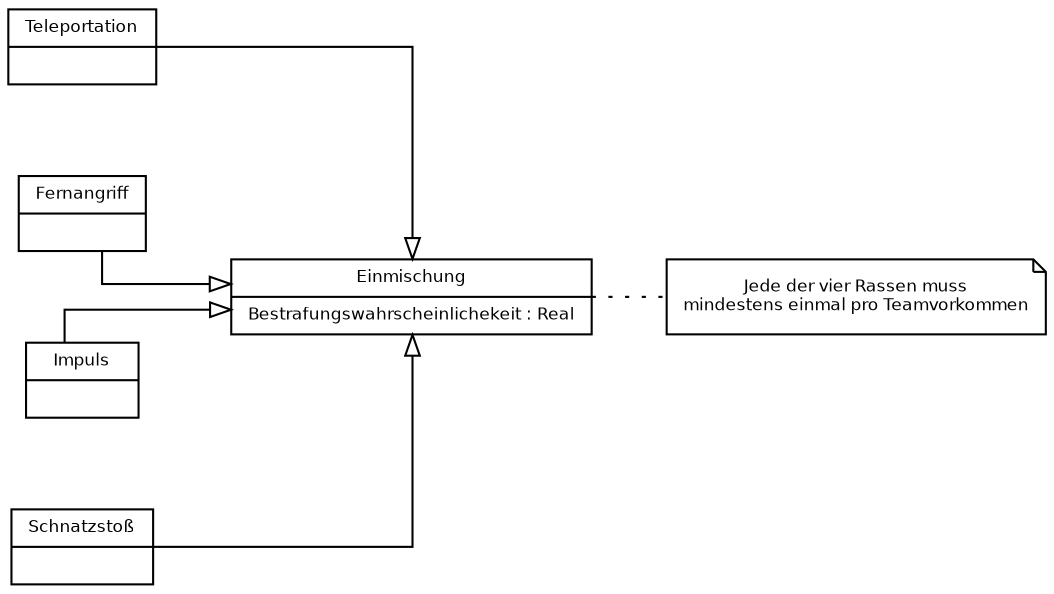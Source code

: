 digraph G {
    fontname = "Helvetica"
    fontsize = 8
    rankdir="LR";
    nodesep = "0.6"
    splines=ortho

    node [
        fontname = "Helvetica"
        fontsize = 8
        shape = "record"
    ]

    edge [
        fontname = "Helvetica"
        fontsize = 8
        arrowhead = "onormal"
        labeldistance = 2
    ]

    Fan [
        label = "Einmischung|Bestrafungswahrscheinlichekeit : Real\l"
    ]

    Elf [
        label = "Teleportation|"
    ]

    Kobold [
        label = "Fernangriff|"
    ]

    Troll [
        label = "Impuls|"
    ]

    Niffler [
        label = "Schnatzstoß|"
    ]

    Elf -> Fan
    Kobold -> Fan
    Troll -> Fan
    Niffler -> Fan

    FanAnn [
        label = "Jede der vier Rassen muss\nmindestens einmal pro Teamvorkommen"
        shape = "note"
    ]

    Fan -> FanAnn [
        arrowhead = "none"
        style = "dotted"
    ]
}    
